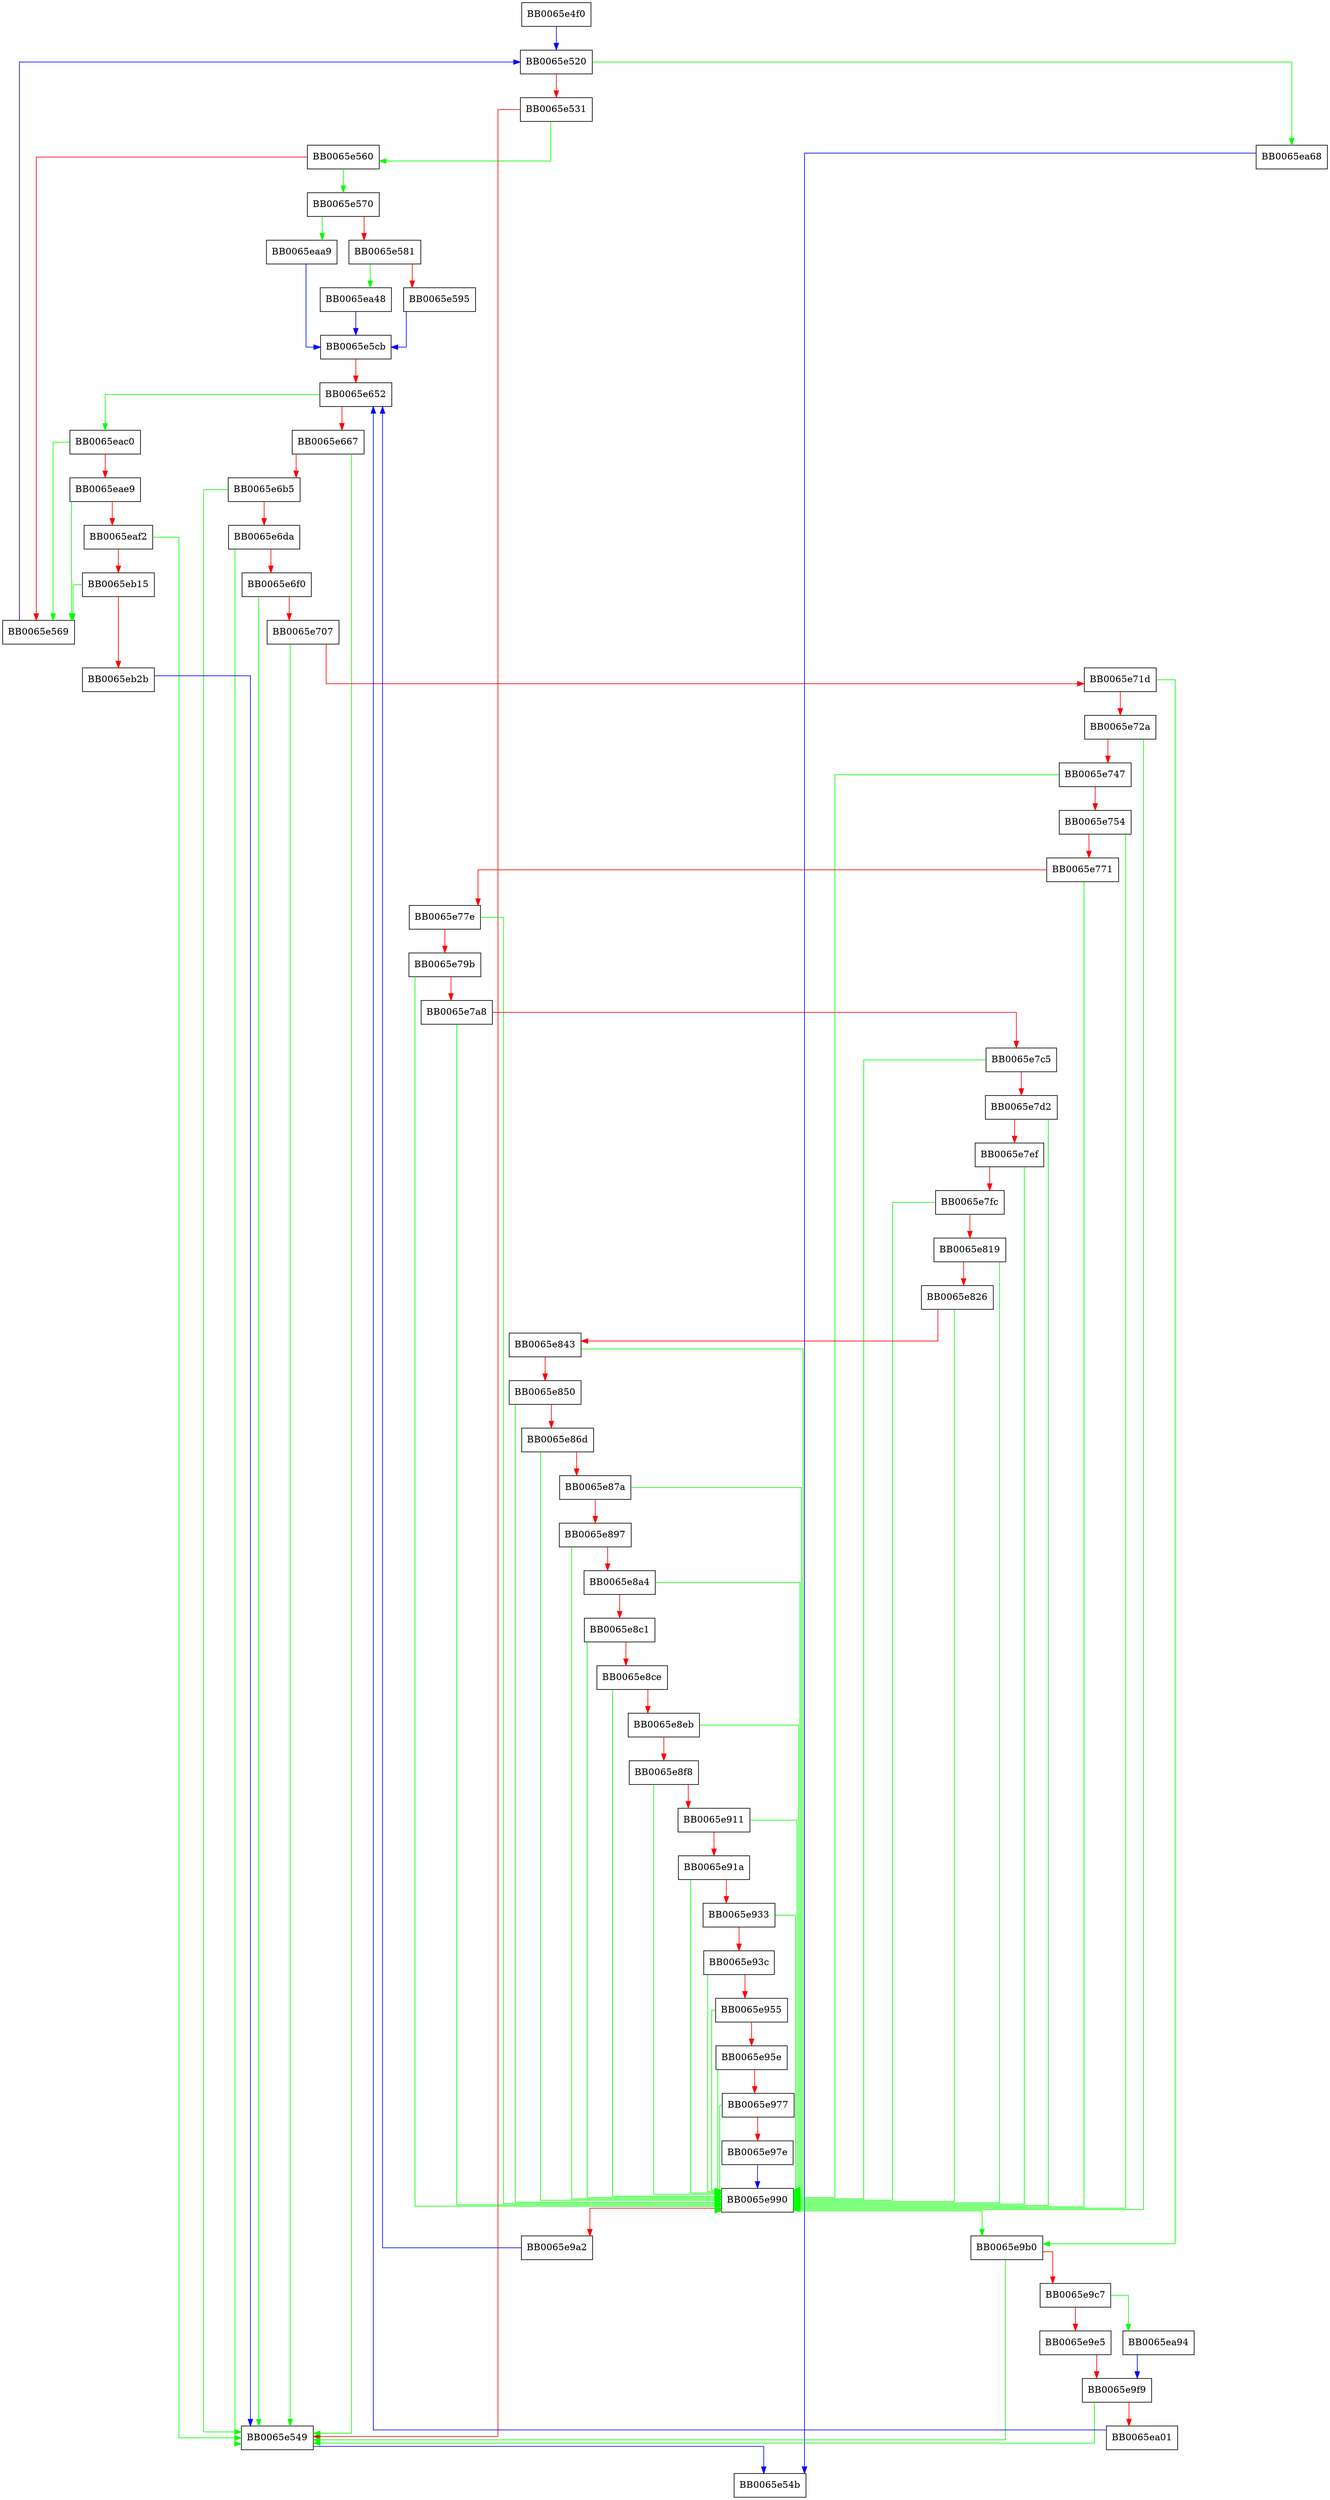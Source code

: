 digraph X509v3_addr_canonize {
  node [shape="box"];
  graph [splines=ortho];
  BB0065e4f0 -> BB0065e520 [color="blue"];
  BB0065e520 -> BB0065ea68 [color="green"];
  BB0065e520 -> BB0065e531 [color="red"];
  BB0065e531 -> BB0065e560 [color="green"];
  BB0065e531 -> BB0065e549 [color="red"];
  BB0065e549 -> BB0065e54b [color="blue"];
  BB0065e560 -> BB0065e570 [color="green"];
  BB0065e560 -> BB0065e569 [color="red"];
  BB0065e569 -> BB0065e520 [color="blue"];
  BB0065e570 -> BB0065eaa9 [color="green"];
  BB0065e570 -> BB0065e581 [color="red"];
  BB0065e581 -> BB0065ea48 [color="green"];
  BB0065e581 -> BB0065e595 [color="red"];
  BB0065e595 -> BB0065e5cb [color="blue"];
  BB0065e5cb -> BB0065e652 [color="red"];
  BB0065e652 -> BB0065eac0 [color="green"];
  BB0065e652 -> BB0065e667 [color="red"];
  BB0065e667 -> BB0065e549 [color="green"];
  BB0065e667 -> BB0065e6b5 [color="red"];
  BB0065e6b5 -> BB0065e549 [color="green"];
  BB0065e6b5 -> BB0065e6da [color="red"];
  BB0065e6da -> BB0065e549 [color="green"];
  BB0065e6da -> BB0065e6f0 [color="red"];
  BB0065e6f0 -> BB0065e549 [color="green"];
  BB0065e6f0 -> BB0065e707 [color="red"];
  BB0065e707 -> BB0065e549 [color="green"];
  BB0065e707 -> BB0065e71d [color="red"];
  BB0065e71d -> BB0065e9b0 [color="green"];
  BB0065e71d -> BB0065e72a [color="red"];
  BB0065e72a -> BB0065e990 [color="green"];
  BB0065e72a -> BB0065e747 [color="red"];
  BB0065e747 -> BB0065e990 [color="green"];
  BB0065e747 -> BB0065e754 [color="red"];
  BB0065e754 -> BB0065e990 [color="green"];
  BB0065e754 -> BB0065e771 [color="red"];
  BB0065e771 -> BB0065e990 [color="green"];
  BB0065e771 -> BB0065e77e [color="red"];
  BB0065e77e -> BB0065e990 [color="green"];
  BB0065e77e -> BB0065e79b [color="red"];
  BB0065e79b -> BB0065e990 [color="green"];
  BB0065e79b -> BB0065e7a8 [color="red"];
  BB0065e7a8 -> BB0065e990 [color="green"];
  BB0065e7a8 -> BB0065e7c5 [color="red"];
  BB0065e7c5 -> BB0065e990 [color="green"];
  BB0065e7c5 -> BB0065e7d2 [color="red"];
  BB0065e7d2 -> BB0065e990 [color="green"];
  BB0065e7d2 -> BB0065e7ef [color="red"];
  BB0065e7ef -> BB0065e990 [color="green"];
  BB0065e7ef -> BB0065e7fc [color="red"];
  BB0065e7fc -> BB0065e990 [color="green"];
  BB0065e7fc -> BB0065e819 [color="red"];
  BB0065e819 -> BB0065e990 [color="green"];
  BB0065e819 -> BB0065e826 [color="red"];
  BB0065e826 -> BB0065e990 [color="green"];
  BB0065e826 -> BB0065e843 [color="red"];
  BB0065e843 -> BB0065e990 [color="green"];
  BB0065e843 -> BB0065e850 [color="red"];
  BB0065e850 -> BB0065e990 [color="green"];
  BB0065e850 -> BB0065e86d [color="red"];
  BB0065e86d -> BB0065e990 [color="green"];
  BB0065e86d -> BB0065e87a [color="red"];
  BB0065e87a -> BB0065e990 [color="green"];
  BB0065e87a -> BB0065e897 [color="red"];
  BB0065e897 -> BB0065e990 [color="green"];
  BB0065e897 -> BB0065e8a4 [color="red"];
  BB0065e8a4 -> BB0065e990 [color="green"];
  BB0065e8a4 -> BB0065e8c1 [color="red"];
  BB0065e8c1 -> BB0065e990 [color="green"];
  BB0065e8c1 -> BB0065e8ce [color="red"];
  BB0065e8ce -> BB0065e990 [color="green"];
  BB0065e8ce -> BB0065e8eb [color="red"];
  BB0065e8eb -> BB0065e990 [color="green"];
  BB0065e8eb -> BB0065e8f8 [color="red"];
  BB0065e8f8 -> BB0065e990 [color="green"];
  BB0065e8f8 -> BB0065e911 [color="red"];
  BB0065e911 -> BB0065e990 [color="green"];
  BB0065e911 -> BB0065e91a [color="red"];
  BB0065e91a -> BB0065e990 [color="green"];
  BB0065e91a -> BB0065e933 [color="red"];
  BB0065e933 -> BB0065e990 [color="green"];
  BB0065e933 -> BB0065e93c [color="red"];
  BB0065e93c -> BB0065e990 [color="green"];
  BB0065e93c -> BB0065e955 [color="red"];
  BB0065e955 -> BB0065e990 [color="green"];
  BB0065e955 -> BB0065e95e [color="red"];
  BB0065e95e -> BB0065e990 [color="green"];
  BB0065e95e -> BB0065e977 [color="red"];
  BB0065e977 -> BB0065e990 [color="green"];
  BB0065e977 -> BB0065e97e [color="red"];
  BB0065e97e -> BB0065e990 [color="blue"];
  BB0065e990 -> BB0065e9b0 [color="green"];
  BB0065e990 -> BB0065e9a2 [color="red"];
  BB0065e9a2 -> BB0065e652 [color="blue"];
  BB0065e9b0 -> BB0065e549 [color="green"];
  BB0065e9b0 -> BB0065e9c7 [color="red"];
  BB0065e9c7 -> BB0065ea94 [color="green"];
  BB0065e9c7 -> BB0065e9e5 [color="red"];
  BB0065e9e5 -> BB0065e9f9 [color="red"];
  BB0065e9f9 -> BB0065e549 [color="green"];
  BB0065e9f9 -> BB0065ea01 [color="red"];
  BB0065ea01 -> BB0065e652 [color="blue"];
  BB0065ea48 -> BB0065e5cb [color="blue"];
  BB0065ea68 -> BB0065e54b [color="blue"];
  BB0065ea94 -> BB0065e9f9 [color="blue"];
  BB0065eaa9 -> BB0065e5cb [color="blue"];
  BB0065eac0 -> BB0065e569 [color="green"];
  BB0065eac0 -> BB0065eae9 [color="red"];
  BB0065eae9 -> BB0065e569 [color="green"];
  BB0065eae9 -> BB0065eaf2 [color="red"];
  BB0065eaf2 -> BB0065e549 [color="green"];
  BB0065eaf2 -> BB0065eb15 [color="red"];
  BB0065eb15 -> BB0065e569 [color="green"];
  BB0065eb15 -> BB0065eb2b [color="red"];
  BB0065eb2b -> BB0065e549 [color="blue"];
}